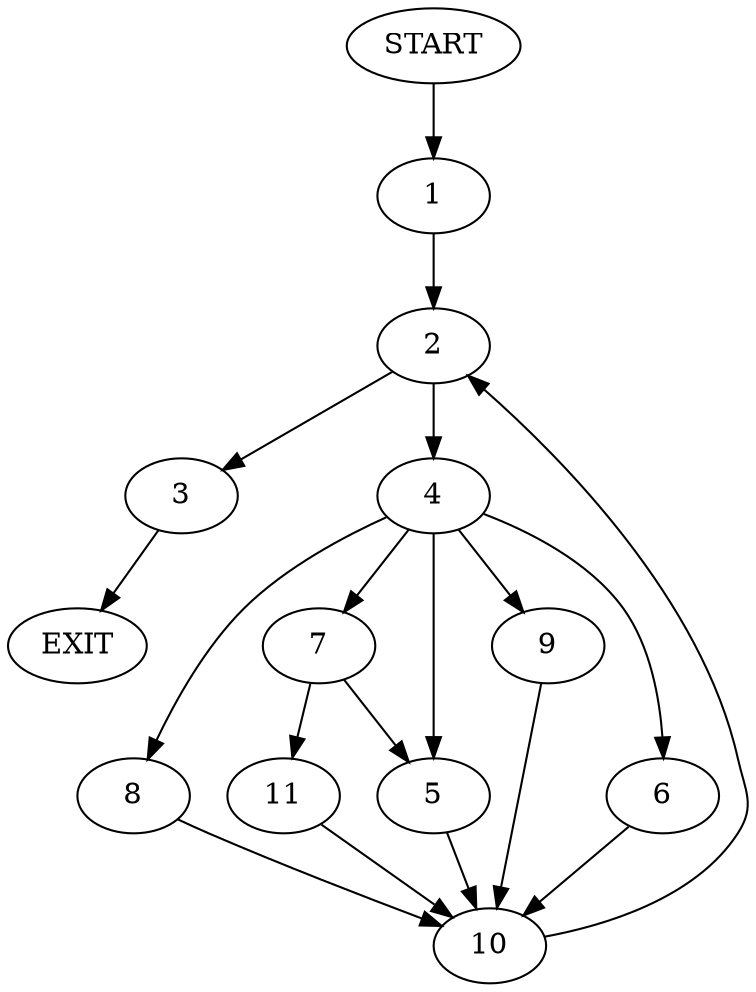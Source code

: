 digraph {
0 [label="START"]
12 [label="EXIT"]
0 -> 1
1 -> 2
2 -> 3
2 -> 4
4 -> 5
4 -> 6
4 -> 7
4 -> 8
4 -> 9
3 -> 12
8 -> 10
9 -> 10
5 -> 10
6 -> 10
7 -> 5
7 -> 11
10 -> 2
11 -> 10
}
